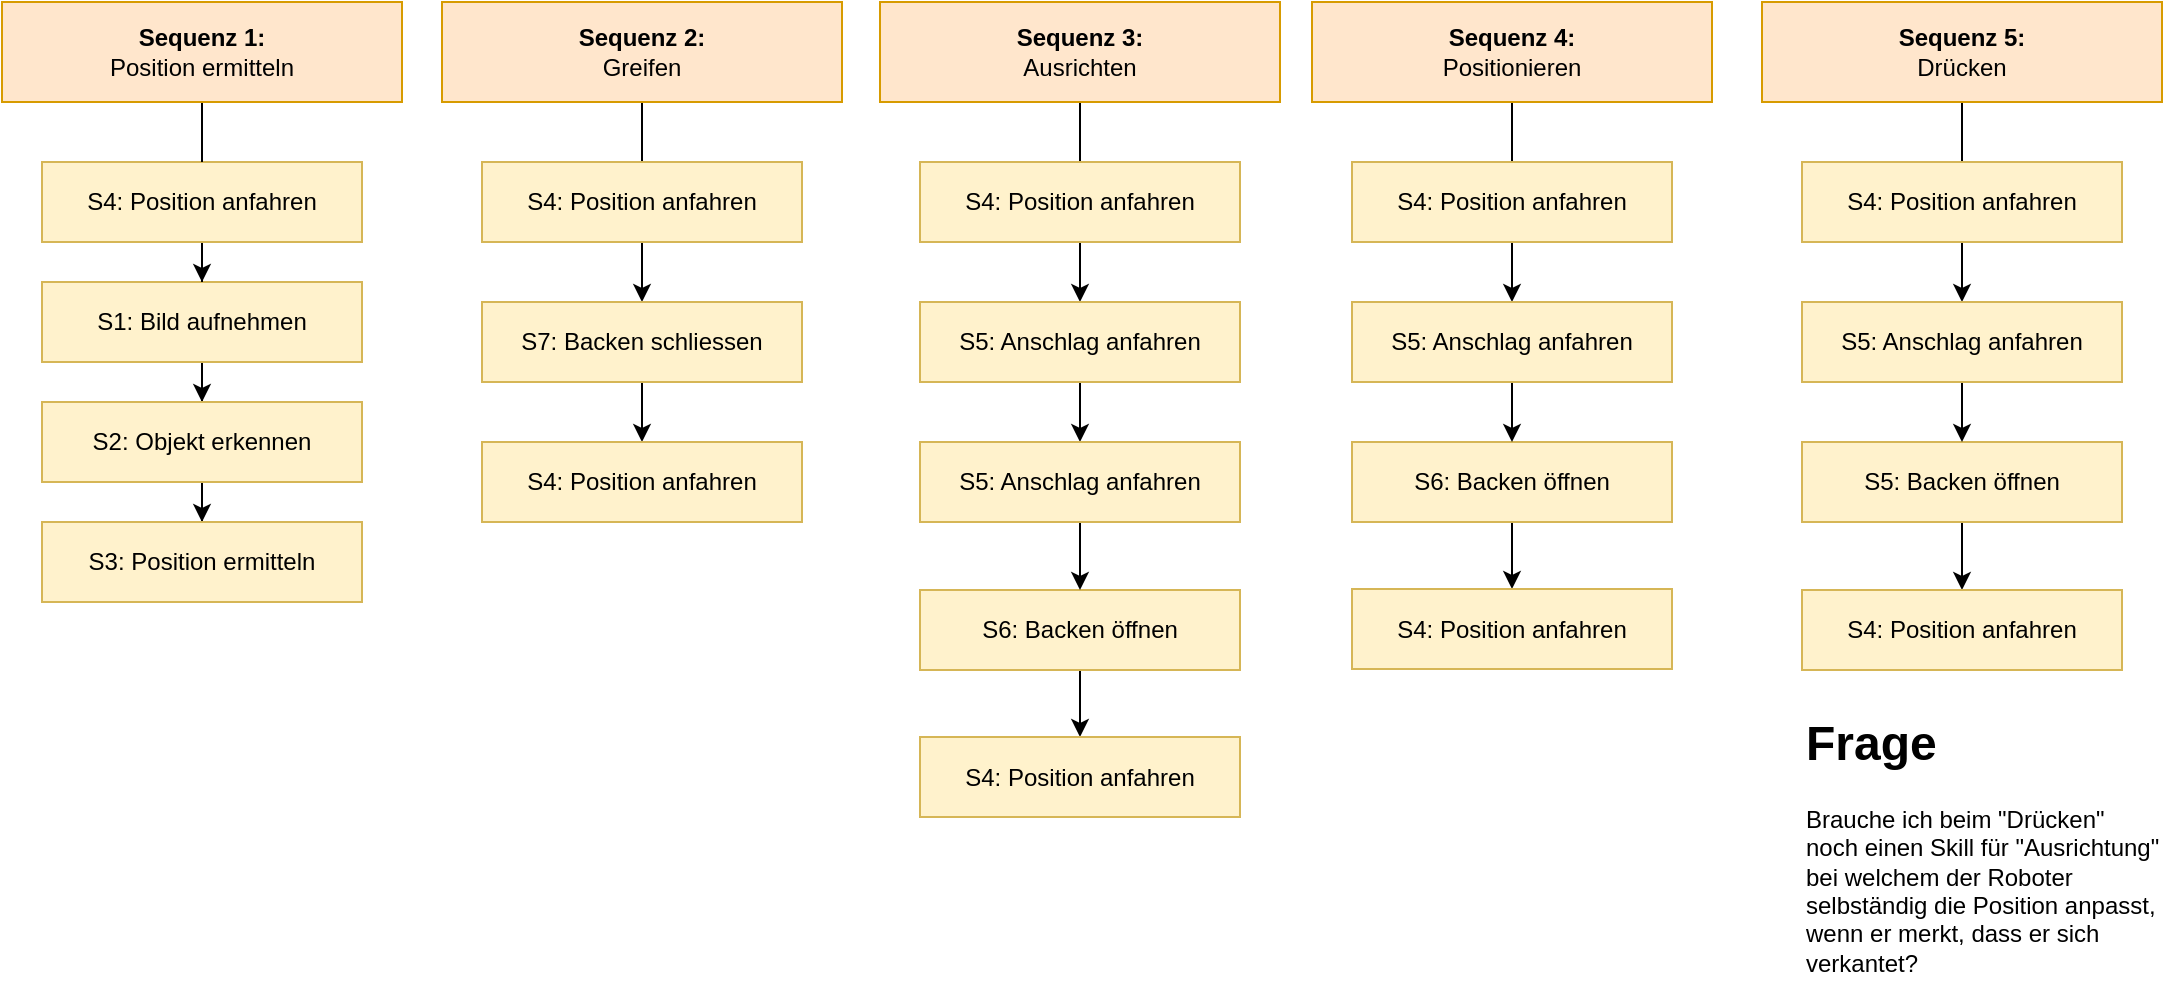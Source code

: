 <mxfile version="24.7.17">
  <diagram name="Seite-1" id="J5gAzzOq90zy7a5GpCv6">
    <mxGraphModel dx="2462" dy="943" grid="1" gridSize="10" guides="1" tooltips="1" connect="1" arrows="1" fold="1" page="1" pageScale="1" pageWidth="1169" pageHeight="827" math="0" shadow="0">
      <root>
        <mxCell id="0" />
        <mxCell id="1" parent="0" />
        <mxCell id="Og27VRg0LuSG9dP3xYZT-33" style="edgeStyle=orthogonalEdgeStyle;rounded=0;orthogonalLoop=1;jettySize=auto;html=1;endArrow=none;endFill=0;" parent="1" source="Og27VRg0LuSG9dP3xYZT-1" target="Og27VRg0LuSG9dP3xYZT-11" edge="1">
          <mxGeometry relative="1" as="geometry" />
        </mxCell>
        <mxCell id="Og27VRg0LuSG9dP3xYZT-1" value="&lt;b&gt;Sequenz 2:&lt;/b&gt;&lt;div&gt;Greifen&lt;/div&gt;" style="rounded=0;whiteSpace=wrap;html=1;fillColor=#ffe6cc;strokeColor=#d79b00;" parent="1" vertex="1">
          <mxGeometry x="265" y="120" width="200" height="50" as="geometry" />
        </mxCell>
        <mxCell id="Og27VRg0LuSG9dP3xYZT-29" style="edgeStyle=orthogonalEdgeStyle;rounded=0;orthogonalLoop=1;jettySize=auto;html=1;entryX=0.5;entryY=0;entryDx=0;entryDy=0;" parent="1" source="Og27VRg0LuSG9dP3xYZT-5" target="Og27VRg0LuSG9dP3xYZT-9" edge="1">
          <mxGeometry relative="1" as="geometry" />
        </mxCell>
        <mxCell id="Og27VRg0LuSG9dP3xYZT-5" value="S1: Bild aufnehmen" style="rounded=0;whiteSpace=wrap;html=1;fillColor=#fff2cc;strokeColor=#d6b656;" parent="1" vertex="1">
          <mxGeometry x="65" y="260" width="160" height="40" as="geometry" />
        </mxCell>
        <mxCell id="Og27VRg0LuSG9dP3xYZT-39" style="edgeStyle=orthogonalEdgeStyle;rounded=0;orthogonalLoop=1;jettySize=auto;html=1;endArrow=none;endFill=0;" parent="1" source="Og27VRg0LuSG9dP3xYZT-6" target="Og27VRg0LuSG9dP3xYZT-17" edge="1">
          <mxGeometry relative="1" as="geometry" />
        </mxCell>
        <mxCell id="Og27VRg0LuSG9dP3xYZT-6" value="&lt;b&gt;Sequenz 3:&lt;/b&gt;&lt;div&gt;Ausrichten&lt;/div&gt;" style="rounded=0;whiteSpace=wrap;html=1;fillColor=#ffe6cc;strokeColor=#d79b00;" parent="1" vertex="1">
          <mxGeometry x="484" y="120" width="200" height="50" as="geometry" />
        </mxCell>
        <mxCell id="Og27VRg0LuSG9dP3xYZT-40" style="edgeStyle=orthogonalEdgeStyle;rounded=0;orthogonalLoop=1;jettySize=auto;html=1;entryX=0.5;entryY=0;entryDx=0;entryDy=0;endArrow=none;endFill=0;" parent="1" source="Og27VRg0LuSG9dP3xYZT-7" target="Og27VRg0LuSG9dP3xYZT-25" edge="1">
          <mxGeometry relative="1" as="geometry" />
        </mxCell>
        <mxCell id="Og27VRg0LuSG9dP3xYZT-7" value="&lt;b&gt;Sequenz 5:&lt;/b&gt;&lt;div&gt;Drücken&lt;/div&gt;" style="rounded=0;whiteSpace=wrap;html=1;fillColor=#ffe6cc;strokeColor=#d79b00;" parent="1" vertex="1">
          <mxGeometry x="925" y="120" width="200" height="50" as="geometry" />
        </mxCell>
        <mxCell id="O4lplNsLbGkgZ4gadCFN-9" style="edgeStyle=orthogonalEdgeStyle;rounded=0;orthogonalLoop=1;jettySize=auto;html=1;endArrow=none;endFill=0;" parent="1" source="Og27VRg0LuSG9dP3xYZT-8" target="O4lplNsLbGkgZ4gadCFN-5" edge="1">
          <mxGeometry relative="1" as="geometry" />
        </mxCell>
        <mxCell id="Og27VRg0LuSG9dP3xYZT-8" value="&lt;b&gt;Sequenz 4:&lt;/b&gt;&lt;div&gt;Positionieren&lt;/div&gt;" style="rounded=0;whiteSpace=wrap;html=1;fillColor=#ffe6cc;strokeColor=#d79b00;" parent="1" vertex="1">
          <mxGeometry x="700" y="120" width="200" height="50" as="geometry" />
        </mxCell>
        <mxCell id="Og27VRg0LuSG9dP3xYZT-30" style="edgeStyle=orthogonalEdgeStyle;rounded=0;orthogonalLoop=1;jettySize=auto;html=1;" parent="1" source="Og27VRg0LuSG9dP3xYZT-9" target="Og27VRg0LuSG9dP3xYZT-12" edge="1">
          <mxGeometry relative="1" as="geometry" />
        </mxCell>
        <mxCell id="Og27VRg0LuSG9dP3xYZT-9" value="S2: Objekt erkennen" style="rounded=0;whiteSpace=wrap;html=1;fillColor=#fff2cc;strokeColor=#d6b656;" parent="1" vertex="1">
          <mxGeometry x="65" y="320" width="160" height="40" as="geometry" />
        </mxCell>
        <mxCell id="Og27VRg0LuSG9dP3xYZT-48" style="edgeStyle=orthogonalEdgeStyle;rounded=0;orthogonalLoop=1;jettySize=auto;html=1;entryX=0.5;entryY=0;entryDx=0;entryDy=0;" parent="1" source="Og27VRg0LuSG9dP3xYZT-10" target="Og27VRg0LuSG9dP3xYZT-46" edge="1">
          <mxGeometry relative="1" as="geometry" />
        </mxCell>
        <mxCell id="Og27VRg0LuSG9dP3xYZT-10" value="S5: Backen öffnen" style="rounded=0;whiteSpace=wrap;html=1;fillColor=#fff2cc;strokeColor=#d6b656;" parent="1" vertex="1">
          <mxGeometry x="945" y="340" width="160" height="40" as="geometry" />
        </mxCell>
        <mxCell id="Og27VRg0LuSG9dP3xYZT-34" style="edgeStyle=orthogonalEdgeStyle;rounded=0;orthogonalLoop=1;jettySize=auto;html=1;entryX=0.5;entryY=0;entryDx=0;entryDy=0;" parent="1" source="Og27VRg0LuSG9dP3xYZT-11" target="Og27VRg0LuSG9dP3xYZT-31" edge="1">
          <mxGeometry relative="1" as="geometry" />
        </mxCell>
        <mxCell id="Og27VRg0LuSG9dP3xYZT-11" value="S4: Position anfahren" style="rounded=0;whiteSpace=wrap;html=1;fillColor=#fff2cc;strokeColor=#d6b656;" parent="1" vertex="1">
          <mxGeometry x="285" y="200" width="160" height="40" as="geometry" />
        </mxCell>
        <mxCell id="Og27VRg0LuSG9dP3xYZT-12" value="S3: Position ermitteln" style="rounded=0;whiteSpace=wrap;html=1;fillColor=#fff2cc;strokeColor=#d6b656;" parent="1" vertex="1">
          <mxGeometry x="65" y="380" width="160" height="40" as="geometry" />
        </mxCell>
        <mxCell id="Og27VRg0LuSG9dP3xYZT-28" style="edgeStyle=orthogonalEdgeStyle;rounded=0;orthogonalLoop=1;jettySize=auto;html=1;" parent="1" source="Og27VRg0LuSG9dP3xYZT-15" target="Og27VRg0LuSG9dP3xYZT-5" edge="1">
          <mxGeometry relative="1" as="geometry" />
        </mxCell>
        <mxCell id="Og27VRg0LuSG9dP3xYZT-15" value="S4: Position anfahren" style="rounded=0;whiteSpace=wrap;html=1;fillColor=#fff2cc;strokeColor=#d6b656;" parent="1" vertex="1">
          <mxGeometry x="65" y="200" width="160" height="40" as="geometry" />
        </mxCell>
        <mxCell id="O4lplNsLbGkgZ4gadCFN-2" style="edgeStyle=orthogonalEdgeStyle;rounded=0;orthogonalLoop=1;jettySize=auto;html=1;" parent="1" source="Og27VRg0LuSG9dP3xYZT-17" target="Og27VRg0LuSG9dP3xYZT-50" edge="1">
          <mxGeometry relative="1" as="geometry" />
        </mxCell>
        <mxCell id="Og27VRg0LuSG9dP3xYZT-17" value="S4: Position anfahren" style="rounded=0;whiteSpace=wrap;html=1;fillColor=#fff2cc;strokeColor=#d6b656;" parent="1" vertex="1">
          <mxGeometry x="504" y="200" width="160" height="40" as="geometry" />
        </mxCell>
        <mxCell id="O4lplNsLbGkgZ4gadCFN-14" style="edgeStyle=orthogonalEdgeStyle;rounded=0;orthogonalLoop=1;jettySize=auto;html=1;entryX=0.5;entryY=0;entryDx=0;entryDy=0;" parent="1" source="Og27VRg0LuSG9dP3xYZT-25" target="Og27VRg0LuSG9dP3xYZT-44" edge="1">
          <mxGeometry relative="1" as="geometry" />
        </mxCell>
        <mxCell id="Og27VRg0LuSG9dP3xYZT-25" value="S4: Position anfahren" style="rounded=0;whiteSpace=wrap;html=1;fillColor=#fff2cc;strokeColor=#d6b656;" parent="1" vertex="1">
          <mxGeometry x="945" y="200" width="160" height="40" as="geometry" />
        </mxCell>
        <mxCell id="Og27VRg0LuSG9dP3xYZT-27" style="edgeStyle=orthogonalEdgeStyle;rounded=0;orthogonalLoop=1;jettySize=auto;html=1;entryX=0.5;entryY=0;entryDx=0;entryDy=0;endArrow=none;endFill=0;" parent="1" source="Og27VRg0LuSG9dP3xYZT-26" target="Og27VRg0LuSG9dP3xYZT-15" edge="1">
          <mxGeometry relative="1" as="geometry" />
        </mxCell>
        <mxCell id="Og27VRg0LuSG9dP3xYZT-26" value="&lt;b&gt;Sequenz 1:&lt;/b&gt;&lt;div&gt;Position ermitteln&lt;/div&gt;" style="rounded=0;whiteSpace=wrap;html=1;fillColor=#ffe6cc;strokeColor=#d79b00;" parent="1" vertex="1">
          <mxGeometry x="45" y="120" width="200" height="50" as="geometry" />
        </mxCell>
        <mxCell id="Og27VRg0LuSG9dP3xYZT-35" style="edgeStyle=orthogonalEdgeStyle;rounded=0;orthogonalLoop=1;jettySize=auto;html=1;entryX=0.5;entryY=0;entryDx=0;entryDy=0;" parent="1" source="Og27VRg0LuSG9dP3xYZT-31" target="Og27VRg0LuSG9dP3xYZT-32" edge="1">
          <mxGeometry relative="1" as="geometry" />
        </mxCell>
        <mxCell id="Og27VRg0LuSG9dP3xYZT-31" value="S7: Backen schliessen" style="rounded=0;whiteSpace=wrap;html=1;fillColor=#fff2cc;strokeColor=#d6b656;" parent="1" vertex="1">
          <mxGeometry x="285" y="270" width="160" height="40" as="geometry" />
        </mxCell>
        <mxCell id="Og27VRg0LuSG9dP3xYZT-32" value="S4: Position anfahren" style="rounded=0;whiteSpace=wrap;html=1;fillColor=#fff2cc;strokeColor=#d6b656;" parent="1" vertex="1">
          <mxGeometry x="285" y="340" width="160" height="40" as="geometry" />
        </mxCell>
        <mxCell id="Og27VRg0LuSG9dP3xYZT-47" style="edgeStyle=orthogonalEdgeStyle;rounded=0;orthogonalLoop=1;jettySize=auto;html=1;entryX=0.5;entryY=0;entryDx=0;entryDy=0;" parent="1" source="Og27VRg0LuSG9dP3xYZT-42" target="Og27VRg0LuSG9dP3xYZT-45" edge="1">
          <mxGeometry relative="1" as="geometry" />
        </mxCell>
        <mxCell id="Og27VRg0LuSG9dP3xYZT-42" value="S6: Backen öffnen" style="rounded=0;whiteSpace=wrap;html=1;fillColor=#fff2cc;strokeColor=#d6b656;" parent="1" vertex="1">
          <mxGeometry x="504" y="414" width="160" height="40" as="geometry" />
        </mxCell>
        <mxCell id="O4lplNsLbGkgZ4gadCFN-15" style="edgeStyle=orthogonalEdgeStyle;rounded=0;orthogonalLoop=1;jettySize=auto;html=1;entryX=0.5;entryY=0;entryDx=0;entryDy=0;" parent="1" source="Og27VRg0LuSG9dP3xYZT-44" target="Og27VRg0LuSG9dP3xYZT-10" edge="1">
          <mxGeometry relative="1" as="geometry" />
        </mxCell>
        <mxCell id="Og27VRg0LuSG9dP3xYZT-44" value="S5: Anschlag anfahren" style="rounded=0;whiteSpace=wrap;html=1;fillColor=#fff2cc;strokeColor=#d6b656;" parent="1" vertex="1">
          <mxGeometry x="945" y="270" width="160" height="40" as="geometry" />
        </mxCell>
        <mxCell id="Og27VRg0LuSG9dP3xYZT-45" value="S4: Position anfahren" style="rounded=0;whiteSpace=wrap;html=1;fillColor=#fff2cc;strokeColor=#d6b656;" parent="1" vertex="1">
          <mxGeometry x="504" y="487.5" width="160" height="40" as="geometry" />
        </mxCell>
        <mxCell id="Og27VRg0LuSG9dP3xYZT-46" value="S4: Position anfahren" style="rounded=0;whiteSpace=wrap;html=1;fillColor=#fff2cc;strokeColor=#d6b656;" parent="1" vertex="1">
          <mxGeometry x="945" y="414" width="160" height="40" as="geometry" />
        </mxCell>
        <mxCell id="O4lplNsLbGkgZ4gadCFN-3" style="edgeStyle=orthogonalEdgeStyle;rounded=0;orthogonalLoop=1;jettySize=auto;html=1;" parent="1" source="Og27VRg0LuSG9dP3xYZT-50" target="O4lplNsLbGkgZ4gadCFN-1" edge="1">
          <mxGeometry relative="1" as="geometry" />
        </mxCell>
        <mxCell id="Og27VRg0LuSG9dP3xYZT-50" value="S5: Anschlag anfahren" style="rounded=0;whiteSpace=wrap;html=1;fillColor=#fff2cc;strokeColor=#d6b656;" parent="1" vertex="1">
          <mxGeometry x="504" y="270" width="160" height="40" as="geometry" />
        </mxCell>
        <mxCell id="O4lplNsLbGkgZ4gadCFN-4" style="edgeStyle=orthogonalEdgeStyle;rounded=0;orthogonalLoop=1;jettySize=auto;html=1;entryX=0.5;entryY=0;entryDx=0;entryDy=0;" parent="1" source="O4lplNsLbGkgZ4gadCFN-1" target="Og27VRg0LuSG9dP3xYZT-42" edge="1">
          <mxGeometry relative="1" as="geometry" />
        </mxCell>
        <mxCell id="O4lplNsLbGkgZ4gadCFN-1" value="S5: Anschlag anfahren" style="rounded=0;whiteSpace=wrap;html=1;fillColor=#fff2cc;strokeColor=#d6b656;" parent="1" vertex="1">
          <mxGeometry x="504" y="340" width="160" height="40" as="geometry" />
        </mxCell>
        <mxCell id="O4lplNsLbGkgZ4gadCFN-10" style="edgeStyle=orthogonalEdgeStyle;rounded=0;orthogonalLoop=1;jettySize=auto;html=1;entryX=0.5;entryY=0;entryDx=0;entryDy=0;" parent="1" source="O4lplNsLbGkgZ4gadCFN-5" target="O4lplNsLbGkgZ4gadCFN-8" edge="1">
          <mxGeometry relative="1" as="geometry" />
        </mxCell>
        <mxCell id="O4lplNsLbGkgZ4gadCFN-5" value="S4: Position anfahren" style="rounded=0;whiteSpace=wrap;html=1;fillColor=#fff2cc;strokeColor=#d6b656;" parent="1" vertex="1">
          <mxGeometry x="720" y="200" width="160" height="40" as="geometry" />
        </mxCell>
        <mxCell id="O4lplNsLbGkgZ4gadCFN-13" style="edgeStyle=orthogonalEdgeStyle;rounded=0;orthogonalLoop=1;jettySize=auto;html=1;" parent="1" source="O4lplNsLbGkgZ4gadCFN-6" target="O4lplNsLbGkgZ4gadCFN-7" edge="1">
          <mxGeometry relative="1" as="geometry" />
        </mxCell>
        <mxCell id="O4lplNsLbGkgZ4gadCFN-6" value="S6: Backen öffnen" style="rounded=0;whiteSpace=wrap;html=1;fillColor=#fff2cc;strokeColor=#d6b656;" parent="1" vertex="1">
          <mxGeometry x="720" y="340" width="160" height="40" as="geometry" />
        </mxCell>
        <mxCell id="O4lplNsLbGkgZ4gadCFN-7" value="S4: Position anfahren" style="rounded=0;whiteSpace=wrap;html=1;fillColor=#fff2cc;strokeColor=#d6b656;" parent="1" vertex="1">
          <mxGeometry x="720" y="413.5" width="160" height="40" as="geometry" />
        </mxCell>
        <mxCell id="O4lplNsLbGkgZ4gadCFN-11" style="edgeStyle=orthogonalEdgeStyle;rounded=0;orthogonalLoop=1;jettySize=auto;html=1;entryX=0.5;entryY=0;entryDx=0;entryDy=0;" parent="1" source="O4lplNsLbGkgZ4gadCFN-8" target="O4lplNsLbGkgZ4gadCFN-6" edge="1">
          <mxGeometry relative="1" as="geometry" />
        </mxCell>
        <mxCell id="O4lplNsLbGkgZ4gadCFN-8" value="S5: Anschlag anfahren" style="rounded=0;whiteSpace=wrap;html=1;fillColor=#fff2cc;strokeColor=#d6b656;" parent="1" vertex="1">
          <mxGeometry x="720" y="270" width="160" height="40" as="geometry" />
        </mxCell>
        <mxCell id="O4lplNsLbGkgZ4gadCFN-16" value="&lt;h1 style=&quot;margin-top: 0px;&quot;&gt;Frage&amp;nbsp;&lt;/h1&gt;&lt;p&gt;Brauche ich beim &quot;Drücken&quot; noch einen Skill für &quot;Ausrichtung&quot; bei welchem der Roboter selbständig die Position anpasst, wenn er merkt, dass er sich verkantet?&lt;/p&gt;" style="text;html=1;whiteSpace=wrap;overflow=hidden;rounded=0;" parent="1" vertex="1">
          <mxGeometry x="945" y="470" width="180" height="140" as="geometry" />
        </mxCell>
      </root>
    </mxGraphModel>
  </diagram>
</mxfile>
